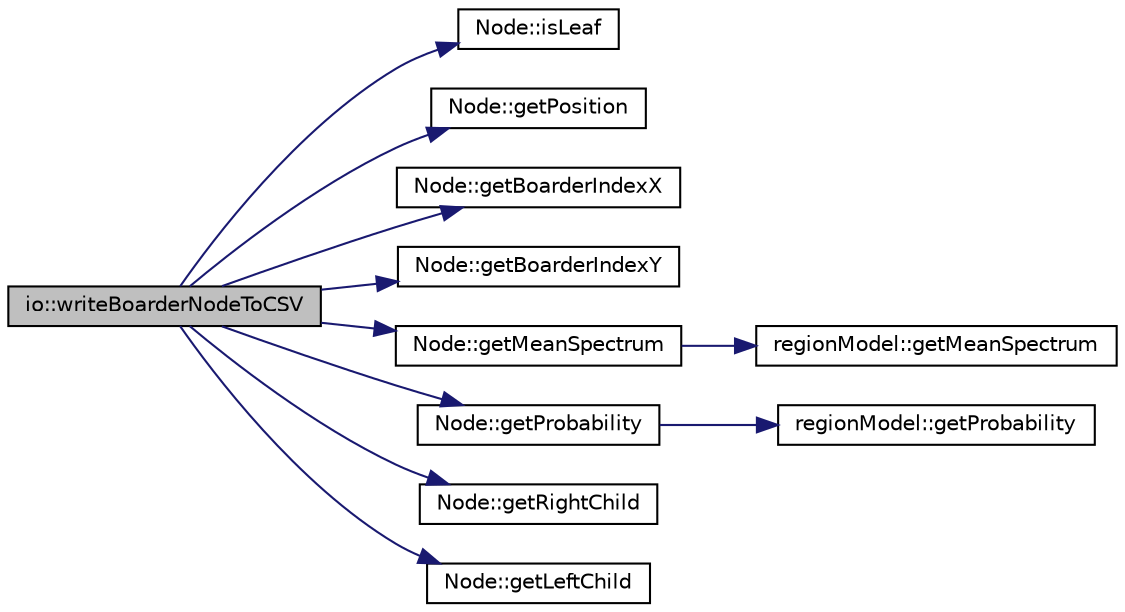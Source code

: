 digraph "io::writeBoarderNodeToCSV"
{
  edge [fontname="Helvetica",fontsize="10",labelfontname="Helvetica",labelfontsize="10"];
  node [fontname="Helvetica",fontsize="10",shape=record];
  rankdir="LR";
  Node1 [label="io::writeBoarderNodeToCSV",height=0.2,width=0.4,color="black", fillcolor="grey75", style="filled", fontcolor="black"];
  Node1 -> Node2 [color="midnightblue",fontsize="10",style="solid",fontname="Helvetica"];
  Node2 [label="Node::isLeaf",height=0.2,width=0.4,color="black", fillcolor="white", style="filled",URL="$class_node.html#a3a61dca67d5ad06cacb8c48eb6374973"];
  Node1 -> Node3 [color="midnightblue",fontsize="10",style="solid",fontname="Helvetica"];
  Node3 [label="Node::getPosition",height=0.2,width=0.4,color="black", fillcolor="white", style="filled",URL="$class_node.html#aa3512938403662345b64049920d1cdaf"];
  Node1 -> Node4 [color="midnightblue",fontsize="10",style="solid",fontname="Helvetica"];
  Node4 [label="Node::getBoarderIndexX",height=0.2,width=0.4,color="black", fillcolor="white", style="filled",URL="$class_node.html#a2784134529ab6341bf028b0d40660870"];
  Node1 -> Node5 [color="midnightblue",fontsize="10",style="solid",fontname="Helvetica"];
  Node5 [label="Node::getBoarderIndexY",height=0.2,width=0.4,color="black", fillcolor="white", style="filled",URL="$class_node.html#a44362e2817f8eb2fd21b78f39797c48c"];
  Node1 -> Node6 [color="midnightblue",fontsize="10",style="solid",fontname="Helvetica"];
  Node6 [label="Node::getMeanSpectrum",height=0.2,width=0.4,color="black", fillcolor="white", style="filled",URL="$class_node.html#a5560fab35ef65b0bf137c7c70c3b8e4d"];
  Node6 -> Node7 [color="midnightblue",fontsize="10",style="solid",fontname="Helvetica"];
  Node7 [label="regionModel::getMeanSpectrum",height=0.2,width=0.4,color="black", fillcolor="white", style="filled",URL="$classregion_model.html#a09d4bdb8401b2de0d2dd41d2561bca30"];
  Node1 -> Node8 [color="midnightblue",fontsize="10",style="solid",fontname="Helvetica"];
  Node8 [label="Node::getProbability",height=0.2,width=0.4,color="black", fillcolor="white", style="filled",URL="$class_node.html#a6b9517162b03a8f98df4bc63890ca092"];
  Node8 -> Node9 [color="midnightblue",fontsize="10",style="solid",fontname="Helvetica"];
  Node9 [label="regionModel::getProbability",height=0.2,width=0.4,color="black", fillcolor="white", style="filled",URL="$classregion_model.html#a8a4064b3ef23992b52371b7a5ef7df1c"];
  Node1 -> Node10 [color="midnightblue",fontsize="10",style="solid",fontname="Helvetica"];
  Node10 [label="Node::getRightChild",height=0.2,width=0.4,color="black", fillcolor="white", style="filled",URL="$class_node.html#a531a8178f01a328bec4c4e8a3b93b67f"];
  Node1 -> Node11 [color="midnightblue",fontsize="10",style="solid",fontname="Helvetica"];
  Node11 [label="Node::getLeftChild",height=0.2,width=0.4,color="black", fillcolor="white", style="filled",URL="$class_node.html#a498a3ea76df240287b5a91aeaec2be95"];
}
